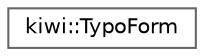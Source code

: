digraph "Graphical Class Hierarchy"
{
 // LATEX_PDF_SIZE
  bgcolor="transparent";
  edge [fontname=Helvetica,fontsize=10,labelfontname=Helvetica,labelfontsize=10];
  node [fontname=Helvetica,fontsize=10,shape=box,height=0.2,width=0.4];
  rankdir="LR";
  Node0 [id="Node000000",label="kiwi::TypoForm",height=0.2,width=0.4,color="grey40", fillcolor="white", style="filled",URL="$structkiwi_1_1TypoForm.html",tooltip=" "];
}

